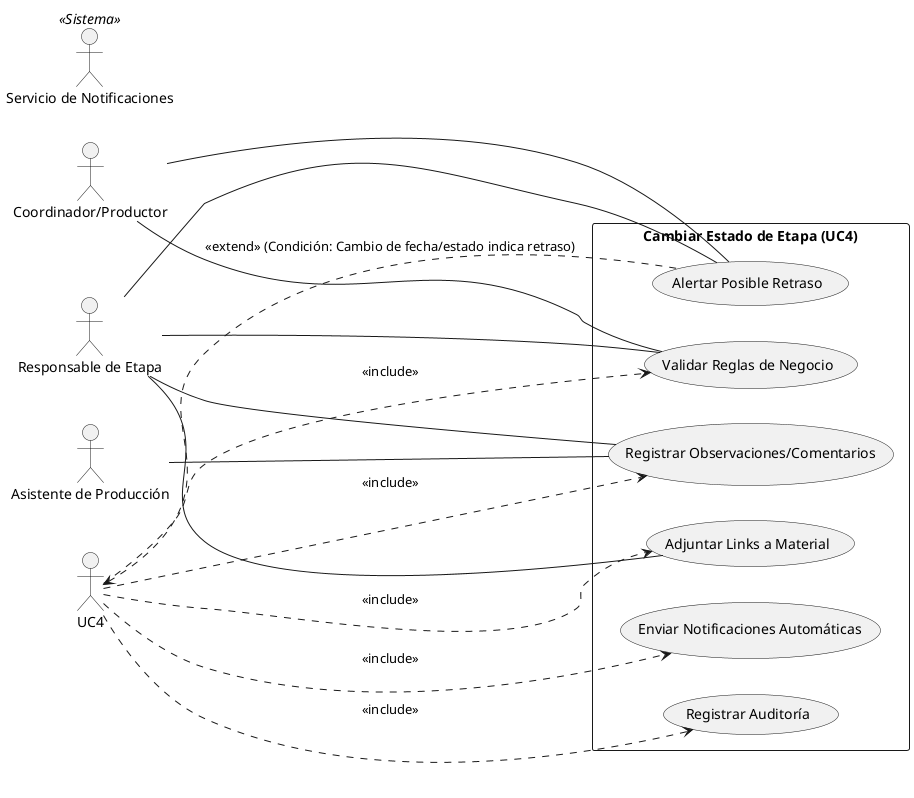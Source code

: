 @startuml
left to right direction

actor "Responsable de Etapa" as Resp
actor "Coordinador/Productor" as Prod
actor "Asistente de Producción" as Asist
actor "Servicio de Notificaciones" as Notif <<Sistema>>

rectangle "Cambiar Estado de Etapa (UC4)" {
    usecase "Validar Reglas de Negocio" as ValidaReglas
    usecase "Alertar Posible Retraso" as AlertaRetraso
    usecase "Registrar Auditoría" as RegAudit
    usecase "Registrar Observaciones/Comentarios" as RegObs
    usecase "Adjuntar Links a Material" as Links
    usecase "Enviar Notificaciones Automáticas" as UC5
}

Resp -- ValidaReglas
Resp -- AlertaRetraso
Resp -- RegObs
Resp -- Links
Prod -- ValidaReglas
Prod -- AlertaRetraso
Asist -- RegObs

' Relaciones de inclusión
UC4 ..> ValidaReglas : <<include>>
UC4 ..> RegAudit : <<include>>
UC4 ..> RegObs : <<include>>
UC4 ..> Links : <<include>>
UC4 ..> UC5 : <<include>>

' Extensión opcional
UC4 <.. AlertaRetraso : <<extend>> (Condición: Cambio de fecha/estado indica retraso)
@enduml
